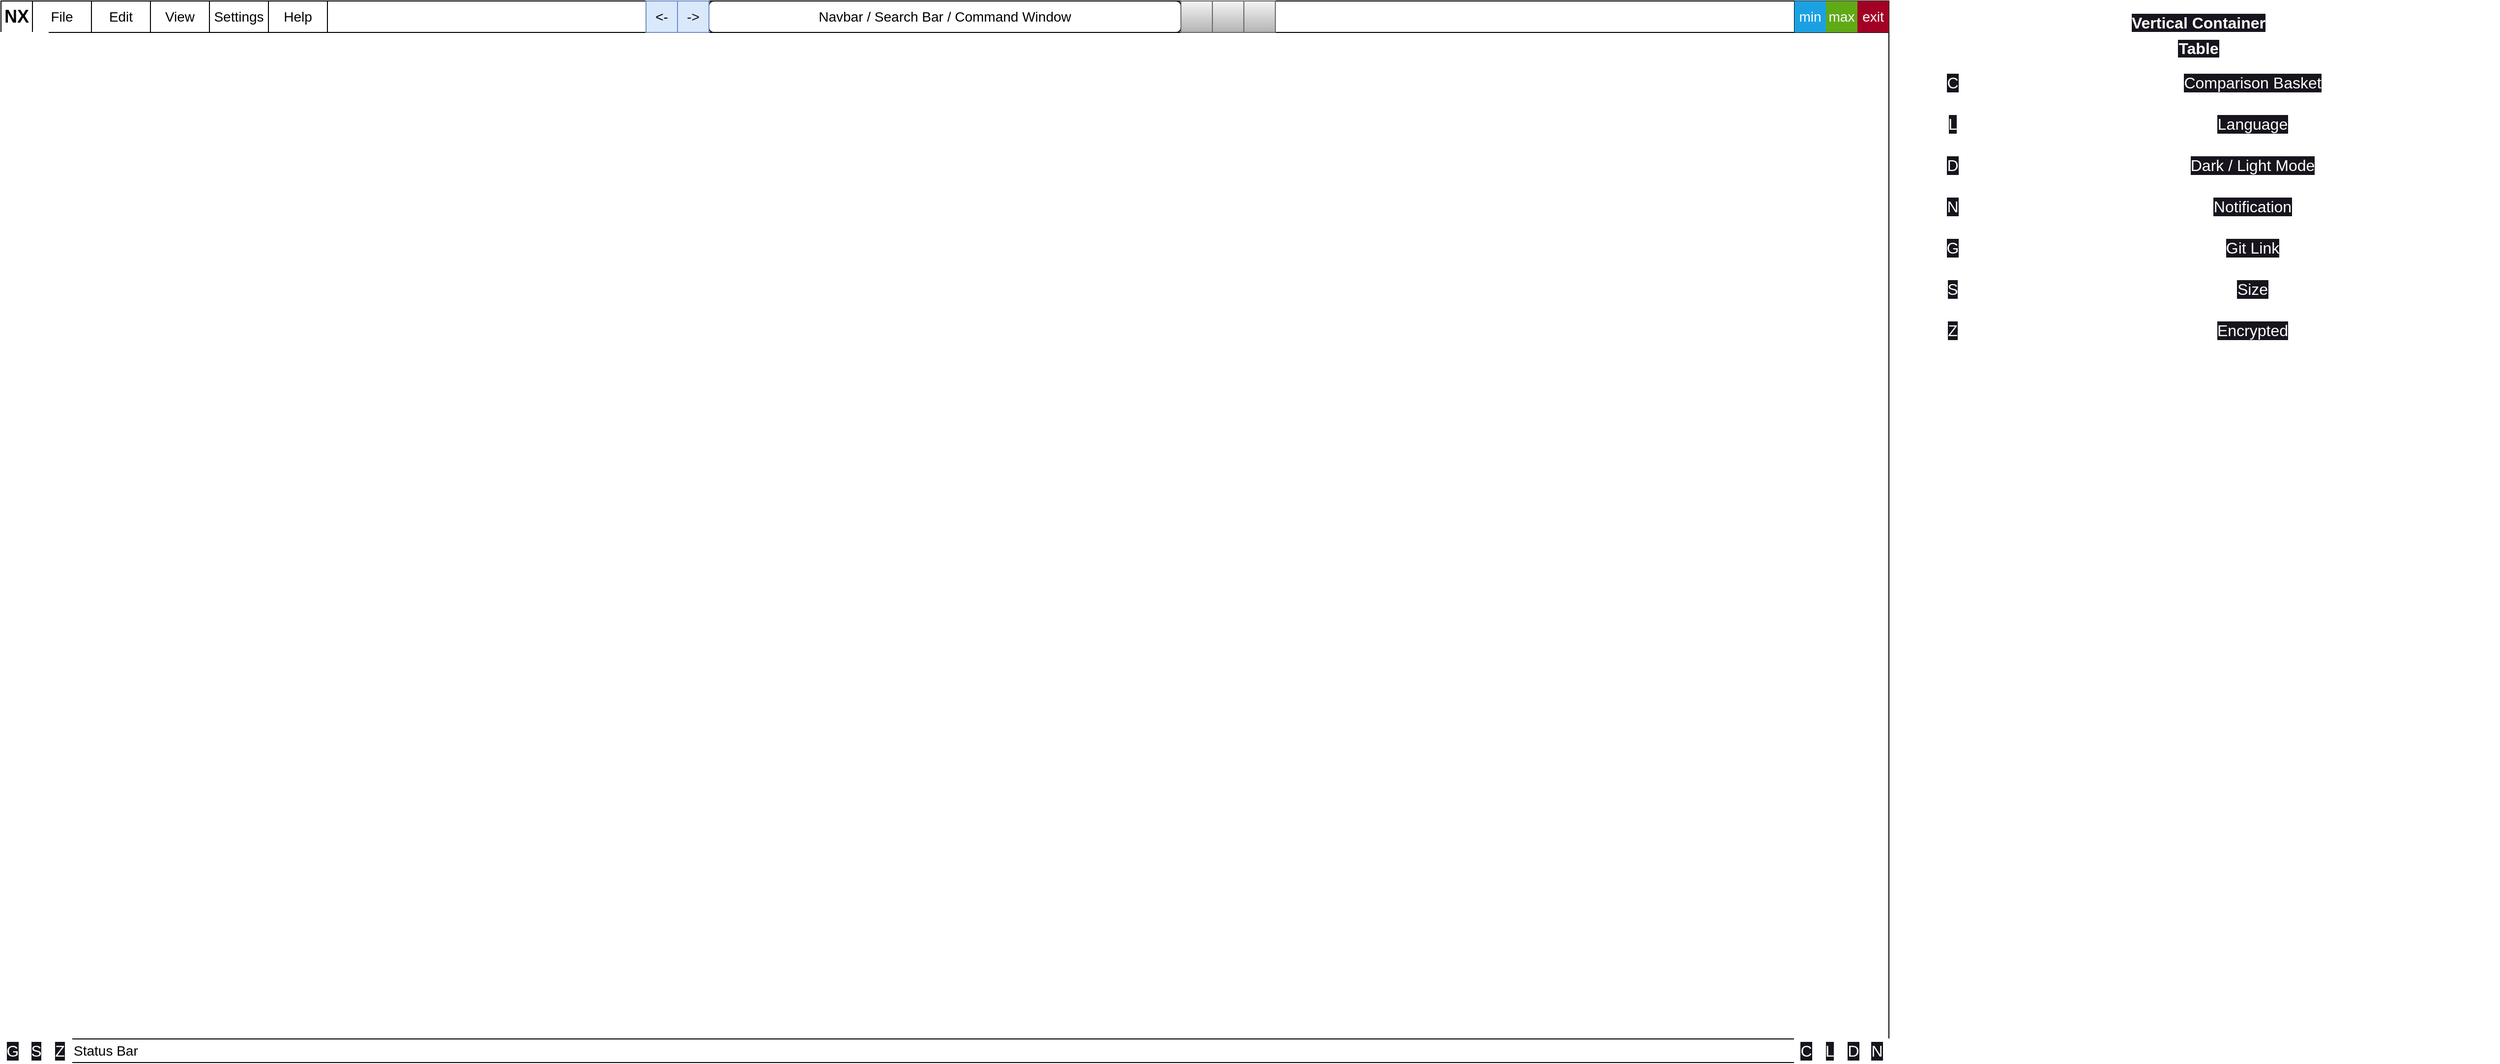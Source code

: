 <mxfile>
    <diagram id="nOyQxEV6Mfie50_MuCpq" name="Page-1">
        <mxGraphModel dx="3117" dy="1752" grid="1" gridSize="10" guides="1" tooltips="1" connect="1" arrows="1" fold="1" page="1" pageScale="1" pageWidth="850" pageHeight="1100" math="0" shadow="0">
            <root>
                <mxCell id="0"/>
                <mxCell id="1" parent="0"/>
                <mxCell id="8" value="" style="rounded=0;whiteSpace=wrap;html=1;fontSize=14;movable=0;resizable=0;rotatable=0;deletable=0;editable=0;connectable=0;" vertex="1" parent="1">
                    <mxGeometry width="1920" height="1080" as="geometry"/>
                </mxCell>
                <mxCell id="9" value="" style="rounded=0;whiteSpace=wrap;html=1;fontSize=14;movable=0;resizable=0;rotatable=0;deletable=0;editable=0;connectable=0;" vertex="1" parent="1">
                    <mxGeometry width="1920" height="32" as="geometry"/>
                </mxCell>
                <mxCell id="13" value="&lt;font style=&quot;font-size: 18px;&quot;&gt;NX&lt;/font&gt;" style="rounded=0;whiteSpace=wrap;html=1;fontSize=16;movable=0;resizable=0;rotatable=0;deletable=0;editable=0;connectable=0;fontStyle=1" vertex="1" parent="1">
                    <mxGeometry width="32" height="32" as="geometry"/>
                </mxCell>
                <mxCell id="18" value="" style="shape=table;html=1;whiteSpace=wrap;startSize=0;container=1;collapsible=0;childLayout=tableLayout;fontSize=16;movable=0;resizable=0;rotatable=0;deletable=0;editable=0;connectable=0;" vertex="1" parent="1">
                    <mxGeometry x="32" width="300" height="32" as="geometry"/>
                </mxCell>
                <mxCell id="19" value="" style="shape=tableRow;horizontal=0;startSize=0;swimlaneHead=0;swimlaneBody=0;top=0;left=0;bottom=0;right=0;collapsible=0;dropTarget=0;fillColor=none;points=[[0,0.5],[1,0.5]];portConstraint=eastwest;fontSize=14;" vertex="1" parent="18">
                    <mxGeometry width="300" height="32" as="geometry"/>
                </mxCell>
                <mxCell id="20" value="File" style="shape=partialRectangle;html=1;whiteSpace=wrap;connectable=0;fillColor=none;top=0;left=0;bottom=0;right=0;overflow=hidden;fontSize=14;" vertex="1" parent="19">
                    <mxGeometry width="60" height="32" as="geometry">
                        <mxRectangle width="60" height="32" as="alternateBounds"/>
                    </mxGeometry>
                </mxCell>
                <mxCell id="38" value="Edit" style="shape=partialRectangle;html=1;whiteSpace=wrap;connectable=0;fillColor=none;top=0;left=0;bottom=0;right=0;overflow=hidden;fontSize=14;" vertex="1" parent="19">
                    <mxGeometry x="60" width="60" height="32" as="geometry">
                        <mxRectangle width="60" height="32" as="alternateBounds"/>
                    </mxGeometry>
                </mxCell>
                <mxCell id="37" value="View" style="shape=partialRectangle;html=1;whiteSpace=wrap;connectable=0;fillColor=none;top=0;left=0;bottom=0;right=0;overflow=hidden;fontSize=14;" vertex="1" parent="19">
                    <mxGeometry x="120" width="60" height="32" as="geometry">
                        <mxRectangle width="60" height="32" as="alternateBounds"/>
                    </mxGeometry>
                </mxCell>
                <mxCell id="36" value="Settings" style="shape=partialRectangle;html=1;whiteSpace=wrap;connectable=0;fillColor=none;top=0;left=0;bottom=0;right=0;overflow=hidden;fontSize=14;" vertex="1" parent="19">
                    <mxGeometry x="180" width="60" height="32" as="geometry">
                        <mxRectangle width="60" height="32" as="alternateBounds"/>
                    </mxGeometry>
                </mxCell>
                <mxCell id="35" value="Help" style="shape=partialRectangle;html=1;whiteSpace=wrap;connectable=0;fillColor=none;top=0;left=0;bottom=0;right=0;overflow=hidden;fontSize=14;" vertex="1" parent="19">
                    <mxGeometry x="240" width="60" height="32" as="geometry">
                        <mxRectangle width="60" height="32" as="alternateBounds"/>
                    </mxGeometry>
                </mxCell>
                <mxCell id="39" value="Navbar / Search Bar / Command Window" style="rounded=1;whiteSpace=wrap;html=1;fontSize=14;movable=0;resizable=0;rotatable=0;deletable=0;editable=0;connectable=0;" vertex="1" parent="1">
                    <mxGeometry x="720" width="480" height="32" as="geometry"/>
                </mxCell>
                <mxCell id="40" value="" style="shape=table;html=1;whiteSpace=wrap;startSize=0;container=1;collapsible=0;childLayout=tableLayout;fontSize=14;movable=0;resizable=0;rotatable=0;deletable=0;editable=0;connectable=0;" vertex="1" parent="1">
                    <mxGeometry x="1824" width="96" height="32" as="geometry"/>
                </mxCell>
                <mxCell id="41" value="" style="shape=tableRow;horizontal=0;startSize=0;swimlaneHead=0;swimlaneBody=0;top=0;left=0;bottom=0;right=0;collapsible=0;dropTarget=0;fillColor=none;points=[[0,0.5],[1,0.5]];portConstraint=eastwest;fontSize=14;" vertex="1" parent="40">
                    <mxGeometry width="96" height="32" as="geometry"/>
                </mxCell>
                <mxCell id="42" value="min" style="shape=partialRectangle;html=1;whiteSpace=wrap;connectable=0;fillColor=#1ba1e2;top=0;left=0;bottom=0;right=0;overflow=hidden;fontSize=14;fontColor=#ffffff;strokeColor=#006EAF;" vertex="1" parent="41">
                    <mxGeometry width="32" height="32" as="geometry">
                        <mxRectangle width="32" height="32" as="alternateBounds"/>
                    </mxGeometry>
                </mxCell>
                <mxCell id="43" value="max" style="shape=partialRectangle;html=1;whiteSpace=wrap;connectable=0;fillColor=#60a917;top=0;left=0;bottom=0;right=0;overflow=hidden;fontSize=14;fontColor=#ffffff;strokeColor=#2D7600;" vertex="1" parent="41">
                    <mxGeometry x="32" width="32" height="32" as="geometry">
                        <mxRectangle width="32" height="32" as="alternateBounds"/>
                    </mxGeometry>
                </mxCell>
                <mxCell id="44" value="exit" style="shape=partialRectangle;html=1;whiteSpace=wrap;connectable=0;fillColor=#a20025;top=0;left=0;bottom=0;right=0;overflow=hidden;fontSize=14;fontColor=#ffffff;strokeColor=#6F0000;" vertex="1" parent="41">
                    <mxGeometry x="64" width="32" height="32" as="geometry">
                        <mxRectangle width="32" height="32" as="alternateBounds"/>
                    </mxGeometry>
                </mxCell>
                <mxCell id="53" value="" style="shape=table;html=1;whiteSpace=wrap;startSize=0;container=1;collapsible=0;childLayout=tableLayout;fontSize=14;movable=0;resizable=0;rotatable=0;deletable=0;editable=0;connectable=0;fillColor=#f5f5f5;strokeColor=#666666;gradientColor=#b3b3b3;" vertex="1" parent="1">
                    <mxGeometry x="1200" width="96" height="32" as="geometry"/>
                </mxCell>
                <mxCell id="54" value="" style="shape=tableRow;horizontal=0;startSize=0;swimlaneHead=0;swimlaneBody=0;top=0;left=0;bottom=0;right=0;collapsible=0;dropTarget=0;fillColor=none;points=[[0,0.5],[1,0.5]];portConstraint=eastwest;fontSize=14;" vertex="1" parent="53">
                    <mxGeometry width="96" height="32" as="geometry"/>
                </mxCell>
                <mxCell id="55" value="" style="shape=partialRectangle;html=1;whiteSpace=wrap;connectable=0;fillColor=none;top=0;left=0;bottom=0;right=0;overflow=hidden;fontSize=14;" vertex="1" parent="54">
                    <mxGeometry width="32" height="32" as="geometry">
                        <mxRectangle width="32" height="32" as="alternateBounds"/>
                    </mxGeometry>
                </mxCell>
                <mxCell id="56" value="" style="shape=partialRectangle;html=1;whiteSpace=wrap;connectable=0;fillColor=none;top=0;left=0;bottom=0;right=0;overflow=hidden;fontSize=14;" vertex="1" parent="54">
                    <mxGeometry x="32" width="32" height="32" as="geometry">
                        <mxRectangle width="32" height="32" as="alternateBounds"/>
                    </mxGeometry>
                </mxCell>
                <mxCell id="57" value="" style="shape=partialRectangle;html=1;whiteSpace=wrap;connectable=0;fillColor=none;top=0;left=0;bottom=0;right=0;overflow=hidden;fontSize=14;" vertex="1" parent="54">
                    <mxGeometry x="64" width="32" height="32" as="geometry">
                        <mxRectangle width="32" height="32" as="alternateBounds"/>
                    </mxGeometry>
                </mxCell>
                <mxCell id="59" value="" style="shape=table;html=1;whiteSpace=wrap;startSize=0;container=1;collapsible=0;childLayout=tableLayout;fontSize=14;movable=0;resizable=0;rotatable=0;deletable=0;editable=0;connectable=0;fillColor=#dae8fc;strokeColor=#6c8ebf;swimlaneFillColor=none;fontColor=#000000;" vertex="1" parent="1">
                    <mxGeometry x="656" width="64" height="32" as="geometry"/>
                </mxCell>
                <mxCell id="60" value="" style="shape=tableRow;horizontal=0;startSize=0;swimlaneHead=0;swimlaneBody=0;top=0;left=0;bottom=0;right=0;collapsible=0;dropTarget=0;fillColor=none;points=[[0,0.5],[1,0.5]];portConstraint=eastwest;fontSize=14;" vertex="1" parent="59">
                    <mxGeometry width="64" height="32" as="geometry"/>
                </mxCell>
                <mxCell id="61" value="&lt;font color=&quot;#000000&quot;&gt;&amp;lt;-&lt;/font&gt;" style="shape=partialRectangle;html=1;whiteSpace=wrap;connectable=0;fillColor=none;top=0;left=0;bottom=0;right=0;overflow=hidden;fontSize=14;" vertex="1" parent="60">
                    <mxGeometry width="32" height="32" as="geometry">
                        <mxRectangle width="32" height="32" as="alternateBounds"/>
                    </mxGeometry>
                </mxCell>
                <mxCell id="62" value="&lt;font color=&quot;#171111&quot;&gt;-&amp;gt;&lt;/font&gt;" style="shape=partialRectangle;html=1;whiteSpace=wrap;connectable=0;fillColor=none;top=0;left=0;bottom=0;right=0;overflow=hidden;fontSize=14;" vertex="1" parent="60">
                    <mxGeometry x="32" width="32" height="32" as="geometry">
                        <mxRectangle width="32" height="32" as="alternateBounds"/>
                    </mxGeometry>
                </mxCell>
                <mxCell id="64" value="" style="rounded=0;whiteSpace=wrap;html=1;strokeColor=#FFFFFF;fontSize=16;fontColor=#000000;movable=0;resizable=0;rotatable=0;deletable=0;editable=0;connectable=0;" vertex="1" parent="1">
                    <mxGeometry y="32" width="48" height="1024" as="geometry"/>
                </mxCell>
                <mxCell id="65" value="" style="shape=table;html=1;whiteSpace=wrap;startSize=0;container=1;collapsible=0;childLayout=tableLayout;strokeColor=#FFFFFF;fontSize=16;fontColor=#FFFFFF;movable=0;resizable=0;rotatable=0;deletable=0;editable=0;connectable=0;" vertex="1" parent="1">
                    <mxGeometry y="32" width="48" height="240" as="geometry"/>
                </mxCell>
                <mxCell id="66" value="" style="shape=tableRow;horizontal=0;startSize=0;swimlaneHead=0;swimlaneBody=0;top=0;left=0;bottom=0;right=0;collapsible=0;dropTarget=0;fillColor=none;points=[[0,0.5],[1,0.5]];portConstraint=eastwest;strokeColor=#FFFFFF;fontSize=16;fontColor=#000000;" vertex="1" parent="65">
                    <mxGeometry width="48" height="48" as="geometry"/>
                </mxCell>
                <mxCell id="67" value="&lt;font color=&quot;#ffffff&quot;&gt;PuP1&lt;/font&gt;" style="shape=partialRectangle;html=1;whiteSpace=wrap;connectable=0;fillColor=none;top=0;left=0;bottom=0;right=0;overflow=hidden;strokeColor=#FFFFFF;fontSize=16;fontColor=#000000;" vertex="1" parent="66">
                    <mxGeometry width="48" height="48" as="geometry">
                        <mxRectangle width="48" height="48" as="alternateBounds"/>
                    </mxGeometry>
                </mxCell>
                <mxCell id="70" value="" style="shape=tableRow;horizontal=0;startSize=0;swimlaneHead=0;swimlaneBody=0;top=0;left=0;bottom=0;right=0;collapsible=0;dropTarget=0;fillColor=none;points=[[0,0.5],[1,0.5]];portConstraint=eastwest;strokeColor=#FFFFFF;fontSize=16;fontColor=#000000;" vertex="1" parent="65">
                    <mxGeometry y="48" width="48" height="48" as="geometry"/>
                </mxCell>
                <mxCell id="71" value="&lt;span style=&quot;color: rgb(255, 255, 255);&quot;&gt;PuP2&lt;/span&gt;" style="shape=partialRectangle;html=1;whiteSpace=wrap;connectable=0;fillColor=none;top=0;left=0;bottom=0;right=0;overflow=hidden;strokeColor=#FFFFFF;fontSize=16;fontColor=#000000;" vertex="1" parent="70">
                    <mxGeometry width="48" height="48" as="geometry">
                        <mxRectangle width="48" height="48" as="alternateBounds"/>
                    </mxGeometry>
                </mxCell>
                <mxCell id="74" value="" style="shape=tableRow;horizontal=0;startSize=0;swimlaneHead=0;swimlaneBody=0;top=0;left=0;bottom=0;right=0;collapsible=0;dropTarget=0;fillColor=none;points=[[0,0.5],[1,0.5]];portConstraint=eastwest;strokeColor=#FFFFFF;fontSize=16;fontColor=#000000;" vertex="1" parent="65">
                    <mxGeometry y="96" width="48" height="48" as="geometry"/>
                </mxCell>
                <mxCell id="75" value="&lt;span style=&quot;color: rgb(255, 255, 255);&quot;&gt;PuP3&lt;/span&gt;" style="shape=partialRectangle;html=1;whiteSpace=wrap;connectable=0;fillColor=none;top=0;left=0;bottom=0;right=0;overflow=hidden;strokeColor=#FFFFFF;fontSize=16;fontColor=#000000;" vertex="1" parent="74">
                    <mxGeometry width="48" height="48" as="geometry">
                        <mxRectangle width="48" height="48" as="alternateBounds"/>
                    </mxGeometry>
                </mxCell>
                <mxCell id="78" style="shape=tableRow;horizontal=0;startSize=0;swimlaneHead=0;swimlaneBody=0;top=0;left=0;bottom=0;right=0;collapsible=0;dropTarget=0;fillColor=none;points=[[0,0.5],[1,0.5]];portConstraint=eastwest;strokeColor=#FFFFFF;fontSize=16;fontColor=#000000;" vertex="1" parent="65">
                    <mxGeometry y="144" width="48" height="48" as="geometry"/>
                </mxCell>
                <mxCell id="79" value="&lt;span style=&quot;color: rgb(255, 255, 255);&quot;&gt;PuP4&lt;/span&gt;" style="shape=partialRectangle;html=1;whiteSpace=wrap;connectable=0;fillColor=none;top=0;left=0;bottom=0;right=0;overflow=hidden;strokeColor=#FFFFFF;fontSize=16;fontColor=#000000;" vertex="1" parent="78">
                    <mxGeometry width="48" height="48" as="geometry">
                        <mxRectangle width="48" height="48" as="alternateBounds"/>
                    </mxGeometry>
                </mxCell>
                <mxCell id="80" style="shape=tableRow;horizontal=0;startSize=0;swimlaneHead=0;swimlaneBody=0;top=0;left=0;bottom=0;right=0;collapsible=0;dropTarget=0;fillColor=none;points=[[0,0.5],[1,0.5]];portConstraint=eastwest;strokeColor=#FFFFFF;fontSize=16;fontColor=#000000;" vertex="1" parent="65">
                    <mxGeometry y="192" width="48" height="48" as="geometry"/>
                </mxCell>
                <mxCell id="81" value="&lt;span style=&quot;color: rgb(255, 255, 255);&quot;&gt;PuP5&lt;/span&gt;" style="shape=partialRectangle;html=1;whiteSpace=wrap;connectable=0;fillColor=none;top=0;left=0;bottom=0;right=0;overflow=hidden;strokeColor=#FFFFFF;fontSize=16;fontColor=#000000;" vertex="1" parent="80">
                    <mxGeometry width="48" height="48" as="geometry">
                        <mxRectangle width="48" height="48" as="alternateBounds"/>
                    </mxGeometry>
                </mxCell>
                <mxCell id="82" value="Status Bar" style="rounded=0;whiteSpace=wrap;html=1;fontSize=14;movable=0;resizable=0;rotatable=0;deletable=0;editable=0;connectable=0;align=left;" vertex="1" parent="1">
                    <mxGeometry x="72" y="1056" width="1752" height="24" as="geometry"/>
                </mxCell>
                <mxCell id="83" value="" style="shape=table;html=1;whiteSpace=wrap;startSize=0;container=1;collapsible=0;childLayout=tableLayout;labelBackgroundColor=#18141D;strokeColor=#FFFFFF;fontSize=16;fontColor=#FFFFFF;movable=0;resizable=0;rotatable=0;deletable=0;editable=0;connectable=0;" vertex="1" parent="1">
                    <mxGeometry x="1824" y="1056" width="96" height="24" as="geometry"/>
                </mxCell>
                <mxCell id="84" value="" style="shape=tableRow;horizontal=0;startSize=0;swimlaneHead=0;swimlaneBody=0;top=0;left=0;bottom=0;right=0;collapsible=0;dropTarget=0;fillColor=none;points=[[0,0.5],[1,0.5]];portConstraint=eastwest;labelBackgroundColor=#18141D;strokeColor=#FFFFFF;fontSize=16;fontColor=#FFFFFF;" vertex="1" parent="83">
                    <mxGeometry width="96" height="24" as="geometry"/>
                </mxCell>
                <mxCell id="96" value="C" style="shape=partialRectangle;html=1;whiteSpace=wrap;connectable=0;fillColor=none;top=0;left=0;bottom=0;right=0;overflow=hidden;labelBackgroundColor=#18141D;strokeColor=#FFFFFF;fontSize=16;fontColor=#FFFFFF;" vertex="1" parent="84">
                    <mxGeometry width="24" height="24" as="geometry">
                        <mxRectangle width="24" height="24" as="alternateBounds"/>
                    </mxGeometry>
                </mxCell>
                <mxCell id="85" value="L" style="shape=partialRectangle;html=1;whiteSpace=wrap;connectable=0;fillColor=none;top=0;left=0;bottom=0;right=0;overflow=hidden;labelBackgroundColor=#18141D;strokeColor=#FFFFFF;fontSize=16;fontColor=#FFFFFF;" vertex="1" parent="84">
                    <mxGeometry x="24" width="24" height="24" as="geometry">
                        <mxRectangle width="24" height="24" as="alternateBounds"/>
                    </mxGeometry>
                </mxCell>
                <mxCell id="86" value="D" style="shape=partialRectangle;html=1;whiteSpace=wrap;connectable=0;fillColor=none;top=0;left=0;bottom=0;right=0;overflow=hidden;labelBackgroundColor=#18141D;strokeColor=#FFFFFF;fontSize=16;fontColor=#FFFFFF;" vertex="1" parent="84">
                    <mxGeometry x="48" width="24" height="24" as="geometry">
                        <mxRectangle width="24" height="24" as="alternateBounds"/>
                    </mxGeometry>
                </mxCell>
                <mxCell id="87" value="N" style="shape=partialRectangle;html=1;whiteSpace=wrap;connectable=0;fillColor=none;top=0;left=0;bottom=0;right=0;overflow=hidden;labelBackgroundColor=#18141D;strokeColor=#FFFFFF;fontSize=16;fontColor=#FFFFFF;" vertex="1" parent="84">
                    <mxGeometry x="72" width="24" height="24" as="geometry">
                        <mxRectangle width="24" height="24" as="alternateBounds"/>
                    </mxGeometry>
                </mxCell>
                <mxCell id="98" value="Vertical Container" style="swimlane;whiteSpace=wrap;html=1;labelBackgroundColor=#18141D;strokeColor=#FFFFFF;fontSize=16;fontColor=#FFFFFF;movable=0;resizable=0;rotatable=0;deletable=0;editable=0;connectable=0;" vertex="1" parent="1">
                    <mxGeometry x="1930" y="10" width="610" height="1070" as="geometry"/>
                </mxCell>
                <mxCell id="102" value="Table" style="shape=table;startSize=30;container=1;collapsible=0;childLayout=tableLayout;fontStyle=1;align=center;labelBackgroundColor=#18141D;strokeColor=#FFFFFF;fontSize=16;fontColor=#FFFFFF;movable=0;resizable=0;rotatable=0;deletable=0;editable=0;connectable=0;" vertex="1" parent="98">
                    <mxGeometry y="22" width="610" height="324" as="geometry"/>
                </mxCell>
                <mxCell id="103" value="" style="shape=tableRow;horizontal=0;startSize=0;swimlaneHead=0;swimlaneBody=0;top=0;left=0;bottom=0;right=0;collapsible=0;dropTarget=0;fillColor=none;points=[[0,0.5],[1,0.5]];portConstraint=eastwest;labelBackgroundColor=#18141D;strokeColor=#FFFFFF;fontSize=16;fontColor=#FFFFFF;" vertex="1" parent="102">
                    <mxGeometry y="30" width="610" height="42" as="geometry"/>
                </mxCell>
                <mxCell id="104" value="C" style="shape=partialRectangle;html=1;whiteSpace=wrap;connectable=0;fillColor=none;top=0;left=0;bottom=0;right=0;overflow=hidden;labelBackgroundColor=#18141D;strokeColor=#FFFFFF;fontSize=16;fontColor=#FFFFFF;" vertex="1" parent="103">
                    <mxGeometry width="110" height="42" as="geometry">
                        <mxRectangle width="110" height="42" as="alternateBounds"/>
                    </mxGeometry>
                </mxCell>
                <mxCell id="105" value="Comparison Basket" style="shape=partialRectangle;html=1;whiteSpace=wrap;connectable=0;fillColor=none;top=0;left=0;bottom=0;right=0;overflow=hidden;labelBackgroundColor=#18141D;strokeColor=#FFFFFF;fontSize=16;fontColor=#FFFFFF;" vertex="1" parent="103">
                    <mxGeometry x="110" width="500" height="42" as="geometry">
                        <mxRectangle width="500" height="42" as="alternateBounds"/>
                    </mxGeometry>
                </mxCell>
                <mxCell id="107" value="" style="shape=tableRow;horizontal=0;startSize=0;swimlaneHead=0;swimlaneBody=0;top=0;left=0;bottom=0;right=0;collapsible=0;dropTarget=0;fillColor=none;points=[[0,0.5],[1,0.5]];portConstraint=eastwest;labelBackgroundColor=#18141D;strokeColor=#FFFFFF;fontSize=16;fontColor=#FFFFFF;" vertex="1" parent="102">
                    <mxGeometry y="72" width="610" height="42" as="geometry"/>
                </mxCell>
                <mxCell id="108" value="L" style="shape=partialRectangle;html=1;whiteSpace=wrap;connectable=0;fillColor=none;top=0;left=0;bottom=0;right=0;overflow=hidden;labelBackgroundColor=#18141D;strokeColor=#FFFFFF;fontSize=16;fontColor=#FFFFFF;" vertex="1" parent="107">
                    <mxGeometry width="110" height="42" as="geometry">
                        <mxRectangle width="110" height="42" as="alternateBounds"/>
                    </mxGeometry>
                </mxCell>
                <mxCell id="109" value="Language" style="shape=partialRectangle;html=1;whiteSpace=wrap;connectable=0;fillColor=none;top=0;left=0;bottom=0;right=0;overflow=hidden;labelBackgroundColor=#18141D;strokeColor=#FFFFFF;fontSize=16;fontColor=#FFFFFF;" vertex="1" parent="107">
                    <mxGeometry x="110" width="500" height="42" as="geometry">
                        <mxRectangle width="500" height="42" as="alternateBounds"/>
                    </mxGeometry>
                </mxCell>
                <mxCell id="111" value="" style="shape=tableRow;horizontal=0;startSize=0;swimlaneHead=0;swimlaneBody=0;top=0;left=0;bottom=0;right=0;collapsible=0;dropTarget=0;fillColor=none;points=[[0,0.5],[1,0.5]];portConstraint=eastwest;labelBackgroundColor=#18141D;strokeColor=#FFFFFF;fontSize=16;fontColor=#FFFFFF;" vertex="1" parent="102">
                    <mxGeometry y="114" width="610" height="42" as="geometry"/>
                </mxCell>
                <mxCell id="112" value="D" style="shape=partialRectangle;html=1;whiteSpace=wrap;connectable=0;fillColor=none;top=0;left=0;bottom=0;right=0;overflow=hidden;labelBackgroundColor=#18141D;strokeColor=#FFFFFF;fontSize=16;fontColor=#FFFFFF;" vertex="1" parent="111">
                    <mxGeometry width="110" height="42" as="geometry">
                        <mxRectangle width="110" height="42" as="alternateBounds"/>
                    </mxGeometry>
                </mxCell>
                <mxCell id="113" value="Dark / Light Mode" style="shape=partialRectangle;html=1;whiteSpace=wrap;connectable=0;fillColor=none;top=0;left=0;bottom=0;right=0;overflow=hidden;labelBackgroundColor=#18141D;strokeColor=#FFFFFF;fontSize=16;fontColor=#FFFFFF;" vertex="1" parent="111">
                    <mxGeometry x="110" width="500" height="42" as="geometry">
                        <mxRectangle width="500" height="42" as="alternateBounds"/>
                    </mxGeometry>
                </mxCell>
                <mxCell id="115" style="shape=tableRow;horizontal=0;startSize=0;swimlaneHead=0;swimlaneBody=0;top=0;left=0;bottom=0;right=0;collapsible=0;dropTarget=0;fillColor=none;points=[[0,0.5],[1,0.5]];portConstraint=eastwest;labelBackgroundColor=#18141D;strokeColor=#FFFFFF;fontSize=16;fontColor=#FFFFFF;" vertex="1" parent="102">
                    <mxGeometry y="156" width="610" height="42" as="geometry"/>
                </mxCell>
                <mxCell id="116" value="N" style="shape=partialRectangle;html=1;whiteSpace=wrap;connectable=0;fillColor=none;top=0;left=0;bottom=0;right=0;overflow=hidden;labelBackgroundColor=#18141D;strokeColor=#FFFFFF;fontSize=16;fontColor=#FFFFFF;" vertex="1" parent="115">
                    <mxGeometry width="110" height="42" as="geometry">
                        <mxRectangle width="110" height="42" as="alternateBounds"/>
                    </mxGeometry>
                </mxCell>
                <mxCell id="117" value="Notification" style="shape=partialRectangle;html=1;whiteSpace=wrap;connectable=0;fillColor=none;top=0;left=0;bottom=0;right=0;overflow=hidden;labelBackgroundColor=#18141D;strokeColor=#FFFFFF;fontSize=16;fontColor=#FFFFFF;" vertex="1" parent="115">
                    <mxGeometry x="110" width="500" height="42" as="geometry">
                        <mxRectangle width="500" height="42" as="alternateBounds"/>
                    </mxGeometry>
                </mxCell>
                <mxCell id="128" style="shape=tableRow;horizontal=0;startSize=0;swimlaneHead=0;swimlaneBody=0;top=0;left=0;bottom=0;right=0;collapsible=0;dropTarget=0;fillColor=none;points=[[0,0.5],[1,0.5]];portConstraint=eastwest;labelBackgroundColor=#18141D;strokeColor=#FFFFFF;fontSize=16;fontColor=#FFFFFF;" vertex="1" parent="102">
                    <mxGeometry y="198" width="610" height="42" as="geometry"/>
                </mxCell>
                <mxCell id="129" value="G" style="shape=partialRectangle;html=1;whiteSpace=wrap;connectable=0;fillColor=none;top=0;left=0;bottom=0;right=0;overflow=hidden;labelBackgroundColor=#18141D;strokeColor=#FFFFFF;fontSize=16;fontColor=#FFFFFF;" vertex="1" parent="128">
                    <mxGeometry width="110" height="42" as="geometry">
                        <mxRectangle width="110" height="42" as="alternateBounds"/>
                    </mxGeometry>
                </mxCell>
                <mxCell id="130" value="Git Link" style="shape=partialRectangle;html=1;whiteSpace=wrap;connectable=0;fillColor=none;top=0;left=0;bottom=0;right=0;overflow=hidden;labelBackgroundColor=#18141D;strokeColor=#FFFFFF;fontSize=16;fontColor=#FFFFFF;" vertex="1" parent="128">
                    <mxGeometry x="110" width="500" height="42" as="geometry">
                        <mxRectangle width="500" height="42" as="alternateBounds"/>
                    </mxGeometry>
                </mxCell>
                <mxCell id="131" style="shape=tableRow;horizontal=0;startSize=0;swimlaneHead=0;swimlaneBody=0;top=0;left=0;bottom=0;right=0;collapsible=0;dropTarget=0;fillColor=none;points=[[0,0.5],[1,0.5]];portConstraint=eastwest;labelBackgroundColor=#18141D;strokeColor=#FFFFFF;fontSize=16;fontColor=#FFFFFF;" vertex="1" parent="102">
                    <mxGeometry y="240" width="610" height="42" as="geometry"/>
                </mxCell>
                <mxCell id="132" value="S" style="shape=partialRectangle;html=1;whiteSpace=wrap;connectable=0;fillColor=none;top=0;left=0;bottom=0;right=0;overflow=hidden;labelBackgroundColor=#18141D;strokeColor=#FFFFFF;fontSize=16;fontColor=#FFFFFF;" vertex="1" parent="131">
                    <mxGeometry width="110" height="42" as="geometry">
                        <mxRectangle width="110" height="42" as="alternateBounds"/>
                    </mxGeometry>
                </mxCell>
                <mxCell id="133" value="Size" style="shape=partialRectangle;html=1;whiteSpace=wrap;connectable=0;fillColor=none;top=0;left=0;bottom=0;right=0;overflow=hidden;labelBackgroundColor=#18141D;strokeColor=#FFFFFF;fontSize=16;fontColor=#FFFFFF;" vertex="1" parent="131">
                    <mxGeometry x="110" width="500" height="42" as="geometry">
                        <mxRectangle width="500" height="42" as="alternateBounds"/>
                    </mxGeometry>
                </mxCell>
                <mxCell id="134" style="shape=tableRow;horizontal=0;startSize=0;swimlaneHead=0;swimlaneBody=0;top=0;left=0;bottom=0;right=0;collapsible=0;dropTarget=0;fillColor=none;points=[[0,0.5],[1,0.5]];portConstraint=eastwest;labelBackgroundColor=#18141D;strokeColor=#FFFFFF;fontSize=16;fontColor=#FFFFFF;" vertex="1" parent="102">
                    <mxGeometry y="282" width="610" height="42" as="geometry"/>
                </mxCell>
                <mxCell id="135" value="Z" style="shape=partialRectangle;html=1;whiteSpace=wrap;connectable=0;fillColor=none;top=0;left=0;bottom=0;right=0;overflow=hidden;labelBackgroundColor=#18141D;strokeColor=#FFFFFF;fontSize=16;fontColor=#FFFFFF;" vertex="1" parent="134">
                    <mxGeometry width="110" height="42" as="geometry">
                        <mxRectangle width="110" height="42" as="alternateBounds"/>
                    </mxGeometry>
                </mxCell>
                <mxCell id="136" value="Encrypted" style="shape=partialRectangle;html=1;whiteSpace=wrap;connectable=0;fillColor=none;top=0;left=0;bottom=0;right=0;overflow=hidden;labelBackgroundColor=#18141D;strokeColor=#FFFFFF;fontSize=16;fontColor=#FFFFFF;" vertex="1" parent="134">
                    <mxGeometry x="110" width="500" height="42" as="geometry">
                        <mxRectangle width="500" height="42" as="alternateBounds"/>
                    </mxGeometry>
                </mxCell>
                <mxCell id="118" value="" style="shape=table;html=1;whiteSpace=wrap;startSize=0;container=1;collapsible=0;childLayout=tableLayout;labelBackgroundColor=#18141D;strokeColor=#FFFFFF;fontSize=16;fontColor=#FFFFFF;movable=0;resizable=0;rotatable=0;deletable=0;editable=0;connectable=0;" vertex="1" parent="1">
                    <mxGeometry y="1056" width="72" height="24" as="geometry"/>
                </mxCell>
                <mxCell id="119" value="" style="shape=tableRow;horizontal=0;startSize=0;swimlaneHead=0;swimlaneBody=0;top=0;left=0;bottom=0;right=0;collapsible=0;dropTarget=0;fillColor=none;points=[[0,0.5],[1,0.5]];portConstraint=eastwest;labelBackgroundColor=#18141D;strokeColor=#FFFFFF;fontSize=16;fontColor=#FFFFFF;" vertex="1" parent="118">
                    <mxGeometry width="72" height="24" as="geometry"/>
                </mxCell>
                <mxCell id="120" value="G" style="shape=partialRectangle;html=1;whiteSpace=wrap;connectable=0;fillColor=none;top=0;left=0;bottom=0;right=0;overflow=hidden;labelBackgroundColor=#18141D;strokeColor=#FFFFFF;fontSize=16;fontColor=#FFFFFF;" vertex="1" parent="119">
                    <mxGeometry width="24" height="24" as="geometry">
                        <mxRectangle width="24" height="24" as="alternateBounds"/>
                    </mxGeometry>
                </mxCell>
                <mxCell id="121" value="S" style="shape=partialRectangle;html=1;whiteSpace=wrap;connectable=0;fillColor=none;top=0;left=0;bottom=0;right=0;overflow=hidden;labelBackgroundColor=#18141D;strokeColor=#FFFFFF;fontSize=16;fontColor=#FFFFFF;" vertex="1" parent="119">
                    <mxGeometry x="24" width="24" height="24" as="geometry">
                        <mxRectangle width="24" height="24" as="alternateBounds"/>
                    </mxGeometry>
                </mxCell>
                <mxCell id="122" value="Z" style="shape=partialRectangle;html=1;whiteSpace=wrap;connectable=0;fillColor=none;top=0;left=0;bottom=0;right=0;overflow=hidden;labelBackgroundColor=#18141D;strokeColor=#FFFFFF;fontSize=16;fontColor=#FFFFFF;" vertex="1" parent="119">
                    <mxGeometry x="48" width="24" height="24" as="geometry">
                        <mxRectangle width="24" height="24" as="alternateBounds"/>
                    </mxGeometry>
                </mxCell>
            </root>
        </mxGraphModel>
    </diagram>
</mxfile>